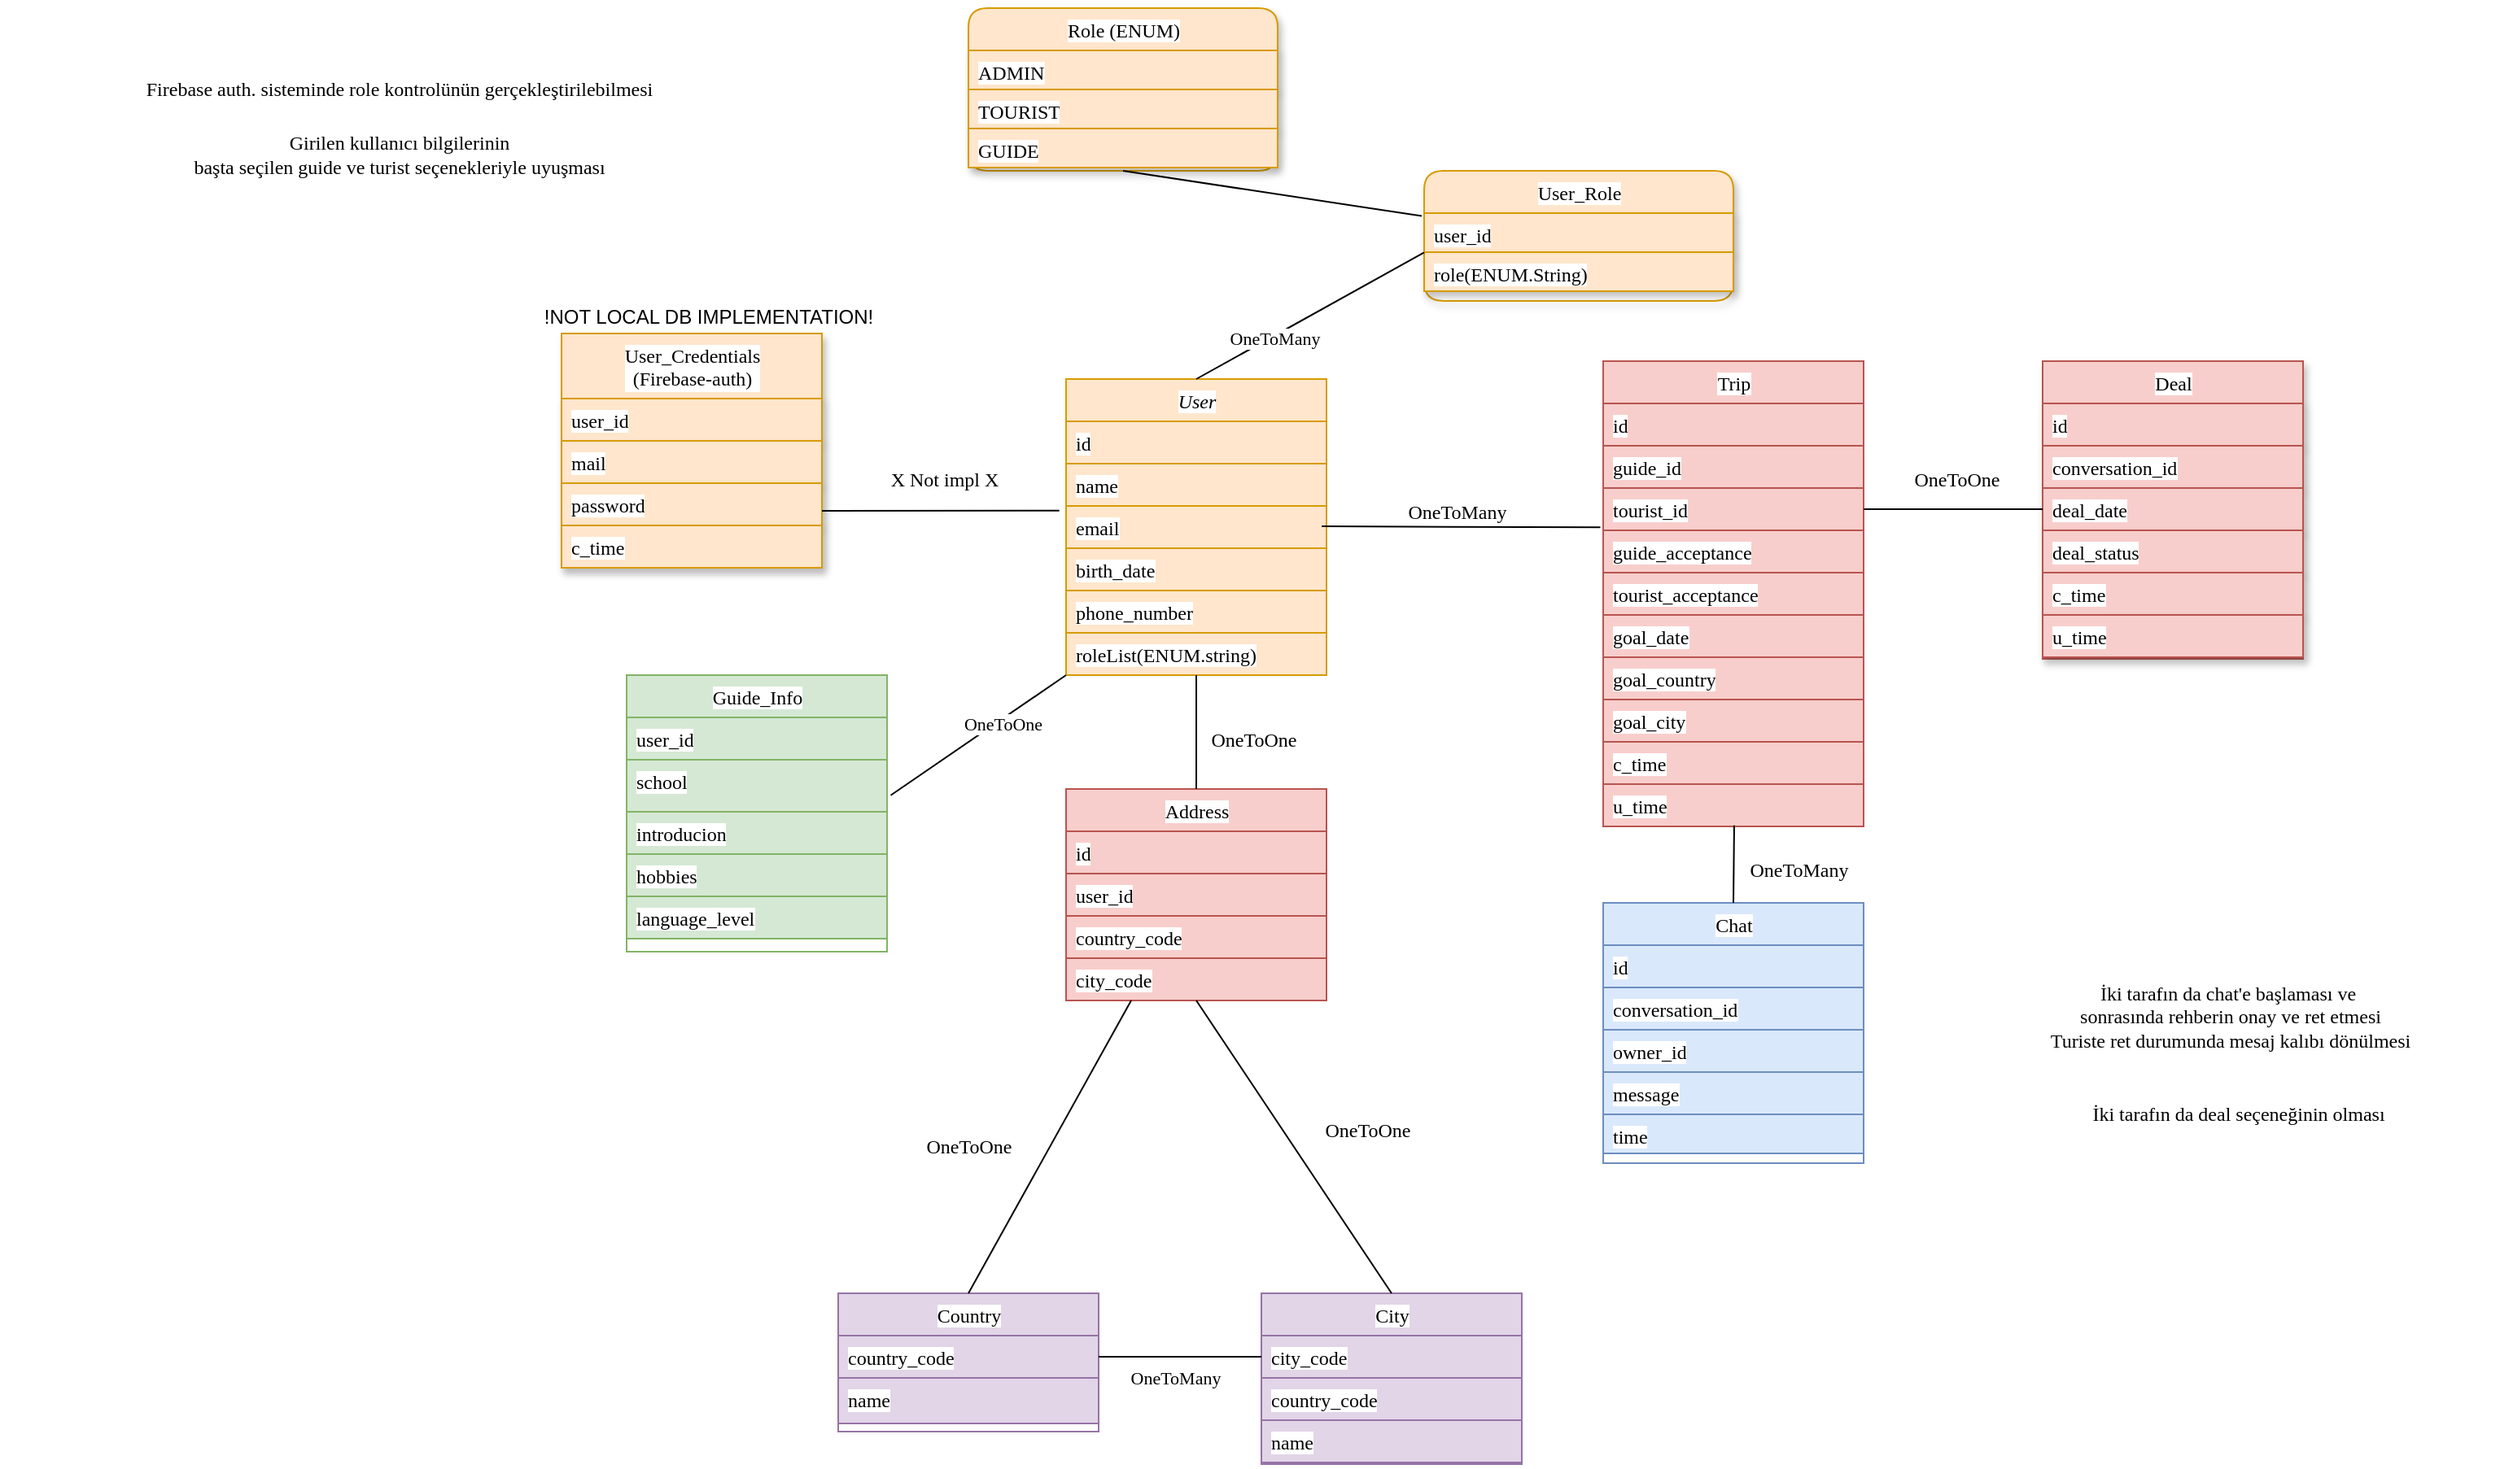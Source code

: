 <mxfile version="15.9.1" type="device"><diagram id="C5RBs43oDa-KdzZeNtuy" name="Page-1"><mxGraphModel dx="1278" dy="548" grid="1" gridSize="10" guides="1" tooltips="1" connect="1" arrows="1" fold="1" page="1" pageScale="1" pageWidth="827" pageHeight="1169" math="0" shadow="0"><root><mxCell id="WIyWlLk6GJQsqaUBKTNV-0"/><mxCell id="WIyWlLk6GJQsqaUBKTNV-1" parent="WIyWlLk6GJQsqaUBKTNV-0"/><mxCell id="zkfFHV4jXpPFQw0GAbJ--0" value="User" style="swimlane;fontStyle=2;align=center;verticalAlign=top;childLayout=stackLayout;horizontal=1;startSize=26;horizontalStack=0;resizeParent=1;resizeLast=0;collapsible=1;marginBottom=0;rounded=0;shadow=0;strokeWidth=1;labelBorderColor=none;labelBackgroundColor=#FFFFFF;html=1;fontFamily=Lucida Console;fillColor=#ffe6cc;strokeColor=#d79b00;" parent="WIyWlLk6GJQsqaUBKTNV-1" vertex="1"><mxGeometry x="670" y="228" width="160" height="182" as="geometry"><mxRectangle x="230" y="140" width="160" height="26" as="alternateBounds"/></mxGeometry></mxCell><mxCell id="zkfFHV4jXpPFQw0GAbJ--1" value="id" style="text;align=left;verticalAlign=top;spacingLeft=4;spacingRight=4;overflow=hidden;rotatable=0;points=[[0,0.5],[1,0.5]];portConstraint=eastwest;labelBorderColor=none;labelBackgroundColor=#FFFFFF;html=1;fontFamily=Lucida Console;fillColor=#ffe6cc;strokeColor=#d79b00;" parent="zkfFHV4jXpPFQw0GAbJ--0" vertex="1"><mxGeometry y="26" width="160" height="26" as="geometry"/></mxCell><mxCell id="ezRJ3eX00Br_3SKwNvgg-44" value="name" style="text;align=left;verticalAlign=top;spacingLeft=4;spacingRight=4;overflow=hidden;rotatable=0;points=[[0,0.5],[1,0.5]];portConstraint=eastwest;labelBorderColor=none;labelBackgroundColor=#FFFFFF;html=1;fontFamily=Lucida Console;fillColor=#ffe6cc;strokeColor=#d79b00;" parent="zkfFHV4jXpPFQw0GAbJ--0" vertex="1"><mxGeometry y="52" width="160" height="26" as="geometry"/></mxCell><mxCell id="zkfFHV4jXpPFQw0GAbJ--3" value="email" style="text;align=left;verticalAlign=top;spacingLeft=4;spacingRight=4;overflow=hidden;rotatable=0;points=[[0,0.5],[1,0.5]];portConstraint=eastwest;rounded=0;shadow=0;labelBorderColor=none;labelBackgroundColor=#FFFFFF;html=1;fontFamily=Lucida Console;fillColor=#ffe6cc;strokeColor=#d79b00;" parent="zkfFHV4jXpPFQw0GAbJ--0" vertex="1"><mxGeometry y="78" width="160" height="26" as="geometry"/></mxCell><mxCell id="zkfFHV4jXpPFQw0GAbJ--2" value="birth_date" style="text;align=left;verticalAlign=top;spacingLeft=4;spacingRight=4;overflow=hidden;rotatable=0;points=[[0,0.5],[1,0.5]];portConstraint=eastwest;rounded=0;shadow=0;labelBorderColor=none;labelBackgroundColor=#FFFFFF;html=1;fontFamily=Lucida Console;fillColor=#ffe6cc;strokeColor=#d79b00;" parent="zkfFHV4jXpPFQw0GAbJ--0" vertex="1"><mxGeometry y="104" width="160" height="26" as="geometry"/></mxCell><mxCell id="ezRJ3eX00Br_3SKwNvgg-133" value="phone_number" style="text;align=left;verticalAlign=top;spacingLeft=4;spacingRight=4;overflow=hidden;rotatable=0;points=[[0,0.5],[1,0.5]];portConstraint=eastwest;rounded=0;shadow=0;labelBorderColor=none;labelBackgroundColor=#FFFFFF;html=1;fontFamily=Lucida Console;fillColor=#ffe6cc;strokeColor=#d79b00;" parent="zkfFHV4jXpPFQw0GAbJ--0" vertex="1"><mxGeometry y="130" width="160" height="26" as="geometry"/></mxCell><mxCell id="ezRJ3eX00Br_3SKwNvgg-138" value="roleList(ENUM.string)" style="text;align=left;verticalAlign=top;spacingLeft=4;spacingRight=4;overflow=hidden;rotatable=0;points=[[0,0.5],[1,0.5]];portConstraint=eastwest;rounded=0;shadow=0;labelBorderColor=none;labelBackgroundColor=#FFFFFF;html=1;fontFamily=Lucida Console;fillColor=#ffe6cc;strokeColor=#d79b00;" parent="zkfFHV4jXpPFQw0GAbJ--0" vertex="1"><mxGeometry y="156" width="160" height="26" as="geometry"/></mxCell><mxCell id="zkfFHV4jXpPFQw0GAbJ--6" value="Guide_Info" style="swimlane;fontStyle=0;align=center;verticalAlign=top;childLayout=stackLayout;horizontal=1;startSize=26;horizontalStack=0;resizeParent=1;resizeLast=0;collapsible=1;marginBottom=0;rounded=0;shadow=0;strokeWidth=1;labelBorderColor=none;labelBackgroundColor=#FFFFFF;html=1;fontFamily=Lucida Console;fillColor=#d5e8d4;strokeColor=#82b366;" parent="WIyWlLk6GJQsqaUBKTNV-1" vertex="1"><mxGeometry x="400" y="410" width="160" height="170" as="geometry"><mxRectangle x="130" y="380" width="160" height="26" as="alternateBounds"/></mxGeometry></mxCell><mxCell id="zkfFHV4jXpPFQw0GAbJ--7" value="user_id" style="text;align=left;verticalAlign=top;spacingLeft=4;spacingRight=4;overflow=hidden;rotatable=0;points=[[0,0.5],[1,0.5]];portConstraint=eastwest;labelBorderColor=none;labelBackgroundColor=#FFFFFF;html=1;fontFamily=Lucida Console;fillColor=#d5e8d4;strokeColor=#82b366;" parent="zkfFHV4jXpPFQw0GAbJ--6" vertex="1"><mxGeometry y="26" width="160" height="26" as="geometry"/></mxCell><mxCell id="ezRJ3eX00Br_3SKwNvgg-67" value="school" style="text;align=left;verticalAlign=top;spacingLeft=4;spacingRight=4;overflow=hidden;rotatable=0;points=[[0,0.5],[1,0.5]];portConstraint=eastwest;rounded=0;shadow=0;labelBorderColor=none;labelBackgroundColor=#FFFFFF;html=1;fontFamily=Lucida Console;fillColor=#d5e8d4;strokeColor=#82b366;" parent="zkfFHV4jXpPFQw0GAbJ--6" vertex="1"><mxGeometry y="52" width="160" height="32" as="geometry"/></mxCell><mxCell id="ezRJ3eX00Br_3SKwNvgg-76" value="introducion" style="text;align=left;verticalAlign=top;spacingLeft=4;spacingRight=4;overflow=hidden;rotatable=0;points=[[0,0.5],[1,0.5]];portConstraint=eastwest;rounded=0;shadow=0;labelBorderColor=none;labelBackgroundColor=#FFFFFF;html=1;fontFamily=Lucida Console;fillColor=#d5e8d4;strokeColor=#82b366;" parent="zkfFHV4jXpPFQw0GAbJ--6" vertex="1"><mxGeometry y="84" width="160" height="26" as="geometry"/></mxCell><mxCell id="ezRJ3eX00Br_3SKwNvgg-137" value="hobbies" style="text;align=left;verticalAlign=top;spacingLeft=4;spacingRight=4;overflow=hidden;rotatable=0;points=[[0,0.5],[1,0.5]];portConstraint=eastwest;rounded=0;shadow=0;labelBorderColor=none;labelBackgroundColor=#FFFFFF;html=1;fontFamily=Lucida Console;fillColor=#d5e8d4;strokeColor=#82b366;" parent="zkfFHV4jXpPFQw0GAbJ--6" vertex="1"><mxGeometry y="110" width="160" height="26" as="geometry"/></mxCell><mxCell id="nyKPqIqr_ppOEqaL4d2j-0" value="language_level" style="text;align=left;verticalAlign=top;spacingLeft=4;spacingRight=4;overflow=hidden;rotatable=0;points=[[0,0.5],[1,0.5]];portConstraint=eastwest;rounded=0;shadow=0;labelBorderColor=none;labelBackgroundColor=#FFFFFF;html=1;fontFamily=Lucida Console;fillColor=#d5e8d4;strokeColor=#82b366;" parent="zkfFHV4jXpPFQw0GAbJ--6" vertex="1"><mxGeometry y="136" width="160" height="26" as="geometry"/></mxCell><mxCell id="zkfFHV4jXpPFQw0GAbJ--13" value="Role (ENUM)" style="swimlane;fontStyle=0;align=center;verticalAlign=top;childLayout=stackLayout;horizontal=1;startSize=26;horizontalStack=0;resizeParent=1;resizeLast=0;collapsible=1;marginBottom=0;rounded=1;shadow=1;strokeWidth=1;fillColor=#ffe6cc;strokeColor=#d79b00;labelBorderColor=none;labelBackgroundColor=#FFFFFF;html=1;fontFamily=Lucida Console;" parent="WIyWlLk6GJQsqaUBKTNV-1" vertex="1"><mxGeometry x="610" width="190" height="100" as="geometry"><mxRectangle x="340" y="380" width="170" height="26" as="alternateBounds"/></mxGeometry></mxCell><mxCell id="zkfFHV4jXpPFQw0GAbJ--14" value="ADMIN" style="text;align=left;verticalAlign=top;spacingLeft=4;spacingRight=4;overflow=hidden;rotatable=0;points=[[0,0.5],[1,0.5]];portConstraint=eastwest;fillColor=#ffe6cc;strokeColor=#d79b00;shadow=1;labelBorderColor=none;labelBackgroundColor=#FFFFFF;html=1;fontFamily=Lucida Console;" parent="zkfFHV4jXpPFQw0GAbJ--13" vertex="1"><mxGeometry y="26" width="190" height="24" as="geometry"/></mxCell><mxCell id="ezRJ3eX00Br_3SKwNvgg-42" value="TOURIST" style="text;align=left;verticalAlign=top;spacingLeft=4;spacingRight=4;overflow=hidden;rotatable=0;points=[[0,0.5],[1,0.5]];portConstraint=eastwest;fillColor=#ffe6cc;strokeColor=#d79b00;shadow=1;labelBorderColor=none;labelBackgroundColor=#FFFFFF;html=1;fontFamily=Lucida Console;" parent="zkfFHV4jXpPFQw0GAbJ--13" vertex="1"><mxGeometry y="50" width="190" height="24" as="geometry"/></mxCell><mxCell id="ezRJ3eX00Br_3SKwNvgg-64" value="GUIDE" style="text;align=left;verticalAlign=top;spacingLeft=4;spacingRight=4;overflow=hidden;rotatable=0;points=[[0,0.5],[1,0.5]];portConstraint=eastwest;fillColor=#ffe6cc;strokeColor=#d79b00;shadow=1;labelBorderColor=none;labelBackgroundColor=#FFFFFF;html=1;fontFamily=Lucida Console;" parent="zkfFHV4jXpPFQw0GAbJ--13" vertex="1"><mxGeometry y="74" width="190" height="24" as="geometry"/></mxCell><mxCell id="zkfFHV4jXpPFQw0GAbJ--17" value="Address" style="swimlane;fontStyle=0;align=center;verticalAlign=top;childLayout=stackLayout;horizontal=1;startSize=26;horizontalStack=0;resizeParent=1;resizeLast=0;collapsible=1;marginBottom=0;rounded=0;shadow=0;strokeWidth=1;labelBorderColor=none;labelBackgroundColor=#FFFFFF;html=1;fontFamily=Lucida Console;fillColor=#f8cecc;strokeColor=#b85450;" parent="WIyWlLk6GJQsqaUBKTNV-1" vertex="1"><mxGeometry x="670" y="480" width="160" height="130" as="geometry"><mxRectangle x="550" y="140" width="160" height="26" as="alternateBounds"/></mxGeometry></mxCell><mxCell id="zkfFHV4jXpPFQw0GAbJ--18" value="id" style="text;align=left;verticalAlign=top;spacingLeft=4;spacingRight=4;overflow=hidden;rotatable=0;points=[[0,0.5],[1,0.5]];portConstraint=eastwest;labelBorderColor=none;labelBackgroundColor=#FFFFFF;html=1;fontFamily=Lucida Console;fillColor=#f8cecc;strokeColor=#b85450;" parent="zkfFHV4jXpPFQw0GAbJ--17" vertex="1"><mxGeometry y="26" width="160" height="26" as="geometry"/></mxCell><mxCell id="zkfFHV4jXpPFQw0GAbJ--19" value="user_id" style="text;align=left;verticalAlign=top;spacingLeft=4;spacingRight=4;overflow=hidden;rotatable=0;points=[[0,0.5],[1,0.5]];portConstraint=eastwest;rounded=0;shadow=0;labelBorderColor=none;labelBackgroundColor=#FFFFFF;html=1;fontFamily=Lucida Console;fillColor=#f8cecc;strokeColor=#b85450;" parent="zkfFHV4jXpPFQw0GAbJ--17" vertex="1"><mxGeometry y="52" width="160" height="26" as="geometry"/></mxCell><mxCell id="zkfFHV4jXpPFQw0GAbJ--20" value="country_code" style="text;align=left;verticalAlign=top;spacingLeft=4;spacingRight=4;overflow=hidden;rotatable=0;points=[[0,0.5],[1,0.5]];portConstraint=eastwest;rounded=0;shadow=0;labelBorderColor=none;labelBackgroundColor=#FFFFFF;html=1;fontFamily=Lucida Console;fillColor=#f8cecc;strokeColor=#b85450;" parent="zkfFHV4jXpPFQw0GAbJ--17" vertex="1"><mxGeometry y="78" width="160" height="26" as="geometry"/></mxCell><mxCell id="zkfFHV4jXpPFQw0GAbJ--21" value="city_code" style="text;align=left;verticalAlign=top;spacingLeft=4;spacingRight=4;overflow=hidden;rotatable=0;points=[[0,0.5],[1,0.5]];portConstraint=eastwest;rounded=0;shadow=0;labelBorderColor=none;labelBackgroundColor=#FFFFFF;html=1;fontFamily=Lucida Console;fillColor=#f8cecc;strokeColor=#b85450;" parent="zkfFHV4jXpPFQw0GAbJ--17" vertex="1"><mxGeometry y="104" width="160" height="26" as="geometry"/></mxCell><mxCell id="ezRJ3eX00Br_3SKwNvgg-6" value="Trip" style="swimlane;fontStyle=0;align=center;verticalAlign=top;childLayout=stackLayout;horizontal=1;startSize=26;horizontalStack=0;resizeParent=1;resizeLast=0;collapsible=1;marginBottom=0;rounded=0;shadow=0;strokeWidth=1;labelBorderColor=none;labelBackgroundColor=#FFFFFF;html=1;fontFamily=Lucida Console;fillColor=#f8cecc;strokeColor=#b85450;" parent="WIyWlLk6GJQsqaUBKTNV-1" vertex="1"><mxGeometry x="1000" y="217" width="160" height="286" as="geometry"><mxRectangle x="550" y="140" width="160" height="26" as="alternateBounds"/></mxGeometry></mxCell><mxCell id="ezRJ3eX00Br_3SKwNvgg-7" value="id" style="text;align=left;verticalAlign=top;spacingLeft=4;spacingRight=4;overflow=hidden;rotatable=0;points=[[0,0.5],[1,0.5]];portConstraint=eastwest;labelBorderColor=none;labelBackgroundColor=#FFFFFF;html=1;fontFamily=Lucida Console;fillColor=#f8cecc;strokeColor=#b85450;" parent="ezRJ3eX00Br_3SKwNvgg-6" vertex="1"><mxGeometry y="26" width="160" height="26" as="geometry"/></mxCell><mxCell id="ezRJ3eX00Br_3SKwNvgg-8" value="guide_id" style="text;align=left;verticalAlign=top;spacingLeft=4;spacingRight=4;overflow=hidden;rotatable=0;points=[[0,0.5],[1,0.5]];portConstraint=eastwest;rounded=0;shadow=0;labelBorderColor=none;labelBackgroundColor=#FFFFFF;html=1;fontFamily=Lucida Console;fillColor=#f8cecc;strokeColor=#b85450;" parent="ezRJ3eX00Br_3SKwNvgg-6" vertex="1"><mxGeometry y="52" width="160" height="26" as="geometry"/></mxCell><mxCell id="ezRJ3eX00Br_3SKwNvgg-9" value="tourist_id" style="text;align=left;verticalAlign=top;spacingLeft=4;spacingRight=4;overflow=hidden;rotatable=0;points=[[0,0.5],[1,0.5]];portConstraint=eastwest;rounded=0;shadow=0;labelBorderColor=none;labelBackgroundColor=#FFFFFF;html=1;fontFamily=Lucida Console;fillColor=#f8cecc;strokeColor=#b85450;" parent="ezRJ3eX00Br_3SKwNvgg-6" vertex="1"><mxGeometry y="78" width="160" height="26" as="geometry"/></mxCell><mxCell id="ezRJ3eX00Br_3SKwNvgg-82" value="guide_acceptance" style="text;align=left;verticalAlign=top;spacingLeft=4;spacingRight=4;overflow=hidden;rotatable=0;points=[[0,0.5],[1,0.5]];portConstraint=eastwest;rounded=0;shadow=0;labelBorderColor=none;labelBackgroundColor=#FFFFFF;html=1;fontFamily=Lucida Console;fillColor=#f8cecc;strokeColor=#b85450;" parent="ezRJ3eX00Br_3SKwNvgg-6" vertex="1"><mxGeometry y="104" width="160" height="26" as="geometry"/></mxCell><mxCell id="nyKPqIqr_ppOEqaL4d2j-2" value="tourist_acceptance" style="text;align=left;verticalAlign=top;spacingLeft=4;spacingRight=4;overflow=hidden;rotatable=0;points=[[0,0.5],[1,0.5]];portConstraint=eastwest;rounded=0;shadow=0;labelBorderColor=none;labelBackgroundColor=#FFFFFF;html=1;fontFamily=Lucida Console;fillColor=#f8cecc;strokeColor=#b85450;" parent="ezRJ3eX00Br_3SKwNvgg-6" vertex="1"><mxGeometry y="130" width="160" height="26" as="geometry"/></mxCell><mxCell id="ezRJ3eX00Br_3SKwNvgg-10" value="goal_date" style="text;align=left;verticalAlign=top;spacingLeft=4;spacingRight=4;overflow=hidden;rotatable=0;points=[[0,0.5],[1,0.5]];portConstraint=eastwest;rounded=0;shadow=0;labelBorderColor=none;labelBackgroundColor=#FFFFFF;html=1;fontFamily=Lucida Console;fillColor=#f8cecc;strokeColor=#b85450;" parent="ezRJ3eX00Br_3SKwNvgg-6" vertex="1"><mxGeometry y="156" width="160" height="26" as="geometry"/></mxCell><mxCell id="0sO5x03BQHYLdV8P22O_-1" value="goal_country" style="text;align=left;verticalAlign=top;spacingLeft=4;spacingRight=4;overflow=hidden;rotatable=0;points=[[0,0.5],[1,0.5]];portConstraint=eastwest;rounded=0;shadow=0;labelBorderColor=none;labelBackgroundColor=#FFFFFF;html=1;fontFamily=Lucida Console;fillColor=#f8cecc;strokeColor=#b85450;" vertex="1" parent="ezRJ3eX00Br_3SKwNvgg-6"><mxGeometry y="182" width="160" height="26" as="geometry"/></mxCell><mxCell id="0sO5x03BQHYLdV8P22O_-0" value="goal_city" style="text;align=left;verticalAlign=top;spacingLeft=4;spacingRight=4;overflow=hidden;rotatable=0;points=[[0,0.5],[1,0.5]];portConstraint=eastwest;rounded=0;shadow=0;labelBorderColor=none;labelBackgroundColor=#FFFFFF;html=1;fontFamily=Lucida Console;fillColor=#f8cecc;strokeColor=#b85450;" vertex="1" parent="ezRJ3eX00Br_3SKwNvgg-6"><mxGeometry y="208" width="160" height="26" as="geometry"/></mxCell><mxCell id="nyKPqIqr_ppOEqaL4d2j-3" value="c_time" style="text;align=left;verticalAlign=top;spacingLeft=4;spacingRight=4;overflow=hidden;rotatable=0;points=[[0,0.5],[1,0.5]];portConstraint=eastwest;rounded=0;shadow=0;labelBorderColor=none;labelBackgroundColor=#FFFFFF;html=1;fontFamily=Lucida Console;fillColor=#f8cecc;strokeColor=#b85450;" parent="ezRJ3eX00Br_3SKwNvgg-6" vertex="1"><mxGeometry y="234" width="160" height="26" as="geometry"/></mxCell><mxCell id="ezRJ3eX00Br_3SKwNvgg-11" value="u_time" style="text;align=left;verticalAlign=top;spacingLeft=4;spacingRight=4;overflow=hidden;rotatable=0;points=[[0,0.5],[1,0.5]];portConstraint=eastwest;rounded=0;shadow=0;labelBorderColor=none;labelBackgroundColor=#FFFFFF;html=1;fontFamily=Lucida Console;fillColor=#f8cecc;strokeColor=#b85450;" parent="ezRJ3eX00Br_3SKwNvgg-6" vertex="1"><mxGeometry y="260" width="160" height="26" as="geometry"/></mxCell><mxCell id="ezRJ3eX00Br_3SKwNvgg-24" value="User_Credentials&lt;br&gt;(Firebase-auth)" style="swimlane;fontStyle=0;align=center;verticalAlign=top;childLayout=stackLayout;horizontal=1;startSize=40;horizontalStack=0;resizeParent=1;resizeLast=0;collapsible=1;marginBottom=0;rounded=0;shadow=1;strokeWidth=1;fillColor=#ffe6cc;strokeColor=#d79b00;labelBorderColor=none;labelBackgroundColor=#FFFFFF;fontColor=default;html=1;fontFamily=Lucida Console;" parent="WIyWlLk6GJQsqaUBKTNV-1" vertex="1"><mxGeometry x="360" y="200" width="160" height="144" as="geometry"><mxRectangle x="550" y="140" width="160" height="26" as="alternateBounds"/></mxGeometry></mxCell><mxCell id="ezRJ3eX00Br_3SKwNvgg-25" value="user_id" style="text;align=left;verticalAlign=top;spacingLeft=4;spacingRight=4;overflow=hidden;rotatable=0;points=[[0,0.5],[1,0.5]];portConstraint=eastwest;fillColor=#ffe6cc;strokeColor=#d79b00;shadow=1;labelBorderColor=none;labelBackgroundColor=#FFFFFF;fontColor=default;html=1;fontFamily=Lucida Console;" parent="ezRJ3eX00Br_3SKwNvgg-24" vertex="1"><mxGeometry y="40" width="160" height="26" as="geometry"/></mxCell><mxCell id="ezRJ3eX00Br_3SKwNvgg-27" value="mail" style="text;align=left;verticalAlign=top;spacingLeft=4;spacingRight=4;overflow=hidden;rotatable=0;points=[[0,0.5],[1,0.5]];portConstraint=eastwest;rounded=0;shadow=1;fillColor=#ffe6cc;strokeColor=#d79b00;labelBorderColor=none;labelBackgroundColor=#FFFFFF;fontColor=default;html=1;fontFamily=Lucida Console;" parent="ezRJ3eX00Br_3SKwNvgg-24" vertex="1"><mxGeometry y="66" width="160" height="26" as="geometry"/></mxCell><mxCell id="ezRJ3eX00Br_3SKwNvgg-28" value="password" style="text;align=left;verticalAlign=top;spacingLeft=4;spacingRight=4;overflow=hidden;rotatable=0;points=[[0,0.5],[1,0.5]];portConstraint=eastwest;rounded=0;shadow=1;fillColor=#ffe6cc;strokeColor=#d79b00;labelBorderColor=none;labelBackgroundColor=#FFFFFF;fontColor=default;html=1;fontFamily=Lucida Console;" parent="ezRJ3eX00Br_3SKwNvgg-24" vertex="1"><mxGeometry y="92" width="160" height="26" as="geometry"/></mxCell><mxCell id="ezRJ3eX00Br_3SKwNvgg-98" value="c_time" style="text;align=left;verticalAlign=top;spacingLeft=4;spacingRight=4;overflow=hidden;rotatable=0;points=[[0,0.5],[1,0.5]];portConstraint=eastwest;rounded=0;shadow=1;fillColor=#ffe6cc;strokeColor=#d79b00;labelBorderColor=none;labelBackgroundColor=#FFFFFF;fontColor=default;html=1;fontFamily=Lucida Console;" parent="ezRJ3eX00Br_3SKwNvgg-24" vertex="1"><mxGeometry y="118" width="160" height="26" as="geometry"/></mxCell><mxCell id="ezRJ3eX00Br_3SKwNvgg-33" value="Deal" style="swimlane;fontStyle=0;align=center;verticalAlign=top;childLayout=stackLayout;horizontal=1;startSize=26;horizontalStack=0;resizeParent=1;resizeLast=0;collapsible=1;marginBottom=0;rounded=0;shadow=1;strokeWidth=1;fillColor=#f8cecc;strokeColor=#b85450;labelBorderColor=none;labelBackgroundColor=#FFFFFF;html=1;fontFamily=Lucida Console;" parent="WIyWlLk6GJQsqaUBKTNV-1" vertex="1"><mxGeometry x="1270" y="217" width="160" height="183" as="geometry"><mxRectangle x="550" y="140" width="160" height="26" as="alternateBounds"/></mxGeometry></mxCell><mxCell id="ezRJ3eX00Br_3SKwNvgg-34" value="id" style="text;align=left;verticalAlign=top;spacingLeft=4;spacingRight=4;overflow=hidden;rotatable=0;points=[[0,0.5],[1,0.5]];portConstraint=eastwest;fillColor=#f8cecc;strokeColor=#b85450;shadow=1;labelBorderColor=none;labelBackgroundColor=#FFFFFF;html=1;fontFamily=Lucida Console;" parent="ezRJ3eX00Br_3SKwNvgg-33" vertex="1"><mxGeometry y="26" width="160" height="26" as="geometry"/></mxCell><mxCell id="ezRJ3eX00Br_3SKwNvgg-35" value="conversation_id" style="text;align=left;verticalAlign=top;spacingLeft=4;spacingRight=4;overflow=hidden;rotatable=0;points=[[0,0.5],[1,0.5]];portConstraint=eastwest;rounded=0;shadow=1;fillColor=#f8cecc;strokeColor=#b85450;labelBorderColor=none;labelBackgroundColor=#FFFFFF;html=1;fontFamily=Lucida Console;" parent="ezRJ3eX00Br_3SKwNvgg-33" vertex="1"><mxGeometry y="52" width="160" height="26" as="geometry"/></mxCell><mxCell id="ezRJ3eX00Br_3SKwNvgg-36" value="deal_date" style="text;align=left;verticalAlign=top;spacingLeft=4;spacingRight=4;overflow=hidden;rotatable=0;points=[[0,0.5],[1,0.5]];portConstraint=eastwest;rounded=0;shadow=1;fillColor=#f8cecc;strokeColor=#b85450;labelBorderColor=none;labelBackgroundColor=#FFFFFF;html=1;fontFamily=Lucida Console;" parent="ezRJ3eX00Br_3SKwNvgg-33" vertex="1"><mxGeometry y="78" width="160" height="26" as="geometry"/></mxCell><mxCell id="ezRJ3eX00Br_3SKwNvgg-93" value="deal_status" style="text;align=left;verticalAlign=top;spacingLeft=4;spacingRight=4;overflow=hidden;rotatable=0;points=[[0,0.5],[1,0.5]];portConstraint=eastwest;rounded=0;shadow=1;fillColor=#f8cecc;strokeColor=#b85450;labelBorderColor=none;labelBackgroundColor=#FFFFFF;html=1;fontFamily=Lucida Console;" parent="ezRJ3eX00Br_3SKwNvgg-33" vertex="1"><mxGeometry y="104" width="160" height="26" as="geometry"/></mxCell><mxCell id="ezRJ3eX00Br_3SKwNvgg-38" value="c_time" style="text;align=left;verticalAlign=top;spacingLeft=4;spacingRight=4;overflow=hidden;rotatable=0;points=[[0,0.5],[1,0.5]];portConstraint=eastwest;rounded=0;shadow=1;fillColor=#f8cecc;strokeColor=#b85450;labelBorderColor=none;labelBackgroundColor=#FFFFFF;html=1;fontFamily=Lucida Console;" parent="ezRJ3eX00Br_3SKwNvgg-33" vertex="1"><mxGeometry y="130" width="160" height="26" as="geometry"/></mxCell><mxCell id="ezRJ3eX00Br_3SKwNvgg-92" value="u_time" style="text;align=left;verticalAlign=top;spacingLeft=4;spacingRight=4;overflow=hidden;rotatable=0;points=[[0,0.5],[1,0.5]];portConstraint=eastwest;rounded=0;shadow=1;fillColor=#f8cecc;strokeColor=#b85450;labelBorderColor=none;labelBackgroundColor=#FFFFFF;html=1;fontFamily=Lucida Console;" parent="ezRJ3eX00Br_3SKwNvgg-33" vertex="1"><mxGeometry y="156" width="160" height="26" as="geometry"/></mxCell><mxCell id="ezRJ3eX00Br_3SKwNvgg-46" value="Country" style="swimlane;fontStyle=0;align=center;verticalAlign=top;childLayout=stackLayout;horizontal=1;startSize=26;horizontalStack=0;resizeParent=1;resizeLast=0;collapsible=1;marginBottom=0;rounded=0;shadow=0;strokeWidth=1;labelBorderColor=none;labelBackgroundColor=#FFFFFF;html=1;fontFamily=Lucida Console;fillColor=#e1d5e7;strokeColor=#9673a6;" parent="WIyWlLk6GJQsqaUBKTNV-1" vertex="1"><mxGeometry x="530" y="790" width="160" height="85" as="geometry"><mxRectangle x="550" y="140" width="160" height="26" as="alternateBounds"/></mxGeometry></mxCell><mxCell id="ezRJ3eX00Br_3SKwNvgg-47" value="country_code" style="text;align=left;verticalAlign=top;spacingLeft=4;spacingRight=4;overflow=hidden;rotatable=0;points=[[0,0.5],[1,0.5]];portConstraint=eastwest;labelBorderColor=none;labelBackgroundColor=#FFFFFF;html=1;fontFamily=Lucida Console;fillColor=#e1d5e7;strokeColor=#9673a6;" parent="ezRJ3eX00Br_3SKwNvgg-46" vertex="1"><mxGeometry y="26" width="160" height="26" as="geometry"/></mxCell><mxCell id="ezRJ3eX00Br_3SKwNvgg-48" value="name" style="text;align=left;verticalAlign=top;spacingLeft=4;spacingRight=4;overflow=hidden;rotatable=0;points=[[0,0.5],[1,0.5]];portConstraint=eastwest;rounded=0;shadow=0;labelBorderColor=none;labelBackgroundColor=#FFFFFF;html=1;fontFamily=Lucida Console;fillColor=#e1d5e7;strokeColor=#9673a6;" parent="ezRJ3eX00Br_3SKwNvgg-46" vertex="1"><mxGeometry y="52" width="160" height="28" as="geometry"/></mxCell><mxCell id="ezRJ3eX00Br_3SKwNvgg-55" value="City" style="swimlane;fontStyle=0;align=center;verticalAlign=top;childLayout=stackLayout;horizontal=1;startSize=26;horizontalStack=0;resizeParent=1;resizeLast=0;collapsible=1;marginBottom=0;rounded=0;shadow=0;strokeWidth=1;labelBorderColor=none;labelBackgroundColor=#FFFFFF;html=1;fontFamily=Lucida Console;fillColor=#e1d5e7;strokeColor=#9673a6;" parent="WIyWlLk6GJQsqaUBKTNV-1" vertex="1"><mxGeometry x="790" y="790" width="160" height="105" as="geometry"><mxRectangle x="550" y="140" width="160" height="26" as="alternateBounds"/></mxGeometry></mxCell><mxCell id="ezRJ3eX00Br_3SKwNvgg-56" value="city_code" style="text;align=left;verticalAlign=top;spacingLeft=4;spacingRight=4;overflow=hidden;rotatable=0;points=[[0,0.5],[1,0.5]];portConstraint=eastwest;labelBorderColor=none;labelBackgroundColor=#FFFFFF;html=1;fontFamily=Lucida Console;fillColor=#e1d5e7;strokeColor=#9673a6;" parent="ezRJ3eX00Br_3SKwNvgg-55" vertex="1"><mxGeometry y="26" width="160" height="26" as="geometry"/></mxCell><mxCell id="ezRJ3eX00Br_3SKwNvgg-57" value="country_code" style="text;align=left;verticalAlign=top;spacingLeft=4;spacingRight=4;overflow=hidden;rotatable=0;points=[[0,0.5],[1,0.5]];portConstraint=eastwest;rounded=0;shadow=0;labelBorderColor=none;labelBackgroundColor=#FFFFFF;html=1;fontFamily=Lucida Console;fillColor=#e1d5e7;strokeColor=#9673a6;" parent="ezRJ3eX00Br_3SKwNvgg-55" vertex="1"><mxGeometry y="52" width="160" height="26" as="geometry"/></mxCell><mxCell id="ezRJ3eX00Br_3SKwNvgg-127" value="name" style="text;align=left;verticalAlign=top;spacingLeft=4;spacingRight=4;overflow=hidden;rotatable=0;points=[[0,0.5],[1,0.5]];portConstraint=eastwest;rounded=0;shadow=0;labelBorderColor=none;labelBackgroundColor=#FFFFFF;html=1;fontFamily=Lucida Console;fillColor=#e1d5e7;strokeColor=#9673a6;" parent="ezRJ3eX00Br_3SKwNvgg-55" vertex="1"><mxGeometry y="78" width="160" height="26" as="geometry"/></mxCell><mxCell id="ezRJ3eX00Br_3SKwNvgg-85" value="Chat" style="swimlane;fontStyle=0;align=center;verticalAlign=top;childLayout=stackLayout;horizontal=1;startSize=26;horizontalStack=0;resizeParent=1;resizeLast=0;collapsible=1;marginBottom=0;rounded=0;shadow=0;strokeWidth=1;labelBorderColor=none;labelBackgroundColor=#FFFFFF;html=1;fontFamily=Lucida Console;fillColor=#dae8fc;strokeColor=#6c8ebf;" parent="WIyWlLk6GJQsqaUBKTNV-1" vertex="1"><mxGeometry x="1000" y="550" width="160" height="160" as="geometry"><mxRectangle x="550" y="140" width="160" height="26" as="alternateBounds"/></mxGeometry></mxCell><mxCell id="ezRJ3eX00Br_3SKwNvgg-86" value="id" style="text;align=left;verticalAlign=top;spacingLeft=4;spacingRight=4;overflow=hidden;rotatable=0;points=[[0,0.5],[1,0.5]];portConstraint=eastwest;labelBorderColor=none;labelBackgroundColor=#FFFFFF;html=1;fontFamily=Lucida Console;fillColor=#dae8fc;strokeColor=#6c8ebf;" parent="ezRJ3eX00Br_3SKwNvgg-85" vertex="1"><mxGeometry y="26" width="160" height="26" as="geometry"/></mxCell><mxCell id="ezRJ3eX00Br_3SKwNvgg-87" value="conversation_id" style="text;align=left;verticalAlign=top;spacingLeft=4;spacingRight=4;overflow=hidden;rotatable=0;points=[[0,0.5],[1,0.5]];portConstraint=eastwest;labelBorderColor=none;labelBackgroundColor=#FFFFFF;html=1;fontFamily=Lucida Console;fillColor=#dae8fc;strokeColor=#6c8ebf;" parent="ezRJ3eX00Br_3SKwNvgg-85" vertex="1"><mxGeometry y="52" width="160" height="26" as="geometry"/></mxCell><mxCell id="ezRJ3eX00Br_3SKwNvgg-88" value="owner_id" style="text;align=left;verticalAlign=top;spacingLeft=4;spacingRight=4;overflow=hidden;rotatable=0;points=[[0,0.5],[1,0.5]];portConstraint=eastwest;rounded=0;shadow=0;labelBorderColor=none;labelBackgroundColor=#FFFFFF;html=1;fontFamily=Lucida Console;fillColor=#dae8fc;strokeColor=#6c8ebf;" parent="ezRJ3eX00Br_3SKwNvgg-85" vertex="1"><mxGeometry y="78" width="160" height="26" as="geometry"/></mxCell><mxCell id="ezRJ3eX00Br_3SKwNvgg-89" value="message" style="text;align=left;verticalAlign=top;spacingLeft=4;spacingRight=4;overflow=hidden;rotatable=0;points=[[0,0.5],[1,0.5]];portConstraint=eastwest;rounded=0;shadow=0;labelBorderColor=none;labelBackgroundColor=#FFFFFF;html=1;fontFamily=Lucida Console;fillColor=#dae8fc;strokeColor=#6c8ebf;" parent="ezRJ3eX00Br_3SKwNvgg-85" vertex="1"><mxGeometry y="104" width="160" height="26" as="geometry"/></mxCell><mxCell id="ezRJ3eX00Br_3SKwNvgg-91" value="time" style="text;align=left;verticalAlign=top;spacingLeft=4;spacingRight=4;overflow=hidden;rotatable=0;points=[[0,0.5],[1,0.5]];portConstraint=eastwest;rounded=0;shadow=0;labelBorderColor=none;labelBackgroundColor=#FFFFFF;html=1;fontFamily=Lucida Console;fillColor=#dae8fc;strokeColor=#6c8ebf;" parent="ezRJ3eX00Br_3SKwNvgg-85" vertex="1"><mxGeometry y="130" width="160" height="24" as="geometry"/></mxCell><mxCell id="ezRJ3eX00Br_3SKwNvgg-95" value="" style="endArrow=none;rounded=0;exitX=-0.026;exitY=1.111;exitDx=0;exitDy=0;exitPerimeter=0;labelBorderColor=none;labelBackgroundColor=#FFFFFF;fontColor=default;html=1;fontFamily=Lucida Console;" parent="WIyWlLk6GJQsqaUBKTNV-1" source="ezRJ3eX00Br_3SKwNvgg-44" edge="1"><mxGeometry width="50" height="50" relative="1" as="geometry"><mxPoint x="640" y="520" as="sourcePoint"/><mxPoint x="520" y="309" as="targetPoint"/></mxGeometry></mxCell><mxCell id="ezRJ3eX00Br_3SKwNvgg-96" value="X Not impl X" style="text;align=center;verticalAlign=middle;resizable=0;points=[];autosize=1;strokeColor=none;fillColor=none;labelBorderColor=none;labelBackgroundColor=#FFFFFF;fontColor=default;html=1;fontFamily=Lucida Console;" parent="WIyWlLk6GJQsqaUBKTNV-1" vertex="1"><mxGeometry x="545" y="280" width="100" height="20" as="geometry"/></mxCell><mxCell id="ezRJ3eX00Br_3SKwNvgg-99" value="" style="endArrow=none;rounded=0;entryX=0.5;entryY=1;entryDx=0;entryDy=0;exitX=-0.008;exitY=0.075;exitDx=0;exitDy=0;labelBorderColor=none;labelBackgroundColor=#FFFFFF;fontColor=default;html=1;fontFamily=Lucida Console;startArrow=none;exitPerimeter=0;" parent="WIyWlLk6GJQsqaUBKTNV-1" source="ezRJ3eX00Br_3SKwNvgg-141" target="zkfFHV4jXpPFQw0GAbJ--13" edge="1"><mxGeometry width="50" height="50" relative="1" as="geometry"><mxPoint x="770" y="130" as="sourcePoint"/><mxPoint x="690" y="280" as="targetPoint"/><Array as="points"/></mxGeometry></mxCell><mxCell id="ezRJ3eX00Br_3SKwNvgg-101" value="" style="endArrow=none;rounded=0;exitX=0.5;exitY=0;exitDx=0;exitDy=0;entryX=0.5;entryY=1;entryDx=0;entryDy=0;labelBorderColor=none;labelBackgroundColor=#FFFFFF;fontColor=default;html=1;fontFamily=Lucida Console;" parent="WIyWlLk6GJQsqaUBKTNV-1" source="zkfFHV4jXpPFQw0GAbJ--17" target="zkfFHV4jXpPFQw0GAbJ--0" edge="1"><mxGeometry width="50" height="50" relative="1" as="geometry"><mxPoint x="750" y="456" as="sourcePoint"/><mxPoint x="730.64" y="386.938" as="targetPoint"/></mxGeometry></mxCell><mxCell id="ezRJ3eX00Br_3SKwNvgg-102" value="OneToOne" style="text;align=center;verticalAlign=middle;resizable=0;points=[];autosize=1;strokeColor=none;fillColor=none;labelBorderColor=none;labelBackgroundColor=#FFFFFF;fontColor=default;html=1;fontFamily=Lucida Console;" parent="WIyWlLk6GJQsqaUBKTNV-1" vertex="1"><mxGeometry x="750" y="440" width="70" height="20" as="geometry"/></mxCell><mxCell id="ezRJ3eX00Br_3SKwNvgg-103" value="" style="endArrow=none;rounded=0;exitX=1.014;exitY=0.842;exitDx=0;exitDy=0;entryX=0;entryY=1;entryDx=0;entryDy=0;exitPerimeter=0;labelBorderColor=none;labelBackgroundColor=#FFFFFF;fontColor=default;html=1;fontFamily=Lucida Console;" parent="WIyWlLk6GJQsqaUBKTNV-1" target="zkfFHV4jXpPFQw0GAbJ--0" edge="1"><mxGeometry width="50" height="50" relative="1" as="geometry"><mxPoint x="562.24" y="483.892" as="sourcePoint"/><mxPoint x="740.64" y="396.938" as="targetPoint"/></mxGeometry></mxCell><mxCell id="ezRJ3eX00Br_3SKwNvgg-104" value="OneToOne" style="edgeLabel;align=center;verticalAlign=middle;resizable=0;points=[];labelBorderColor=none;labelBackgroundColor=#FFFFFF;fontColor=default;html=1;fontFamily=Lucida Console;" parent="ezRJ3eX00Br_3SKwNvgg-103" vertex="1" connectable="0"><mxGeometry x="0.245" y="-5" relative="1" as="geometry"><mxPoint x="-2" y="-2" as="offset"/></mxGeometry></mxCell><mxCell id="ezRJ3eX00Br_3SKwNvgg-109" value="" style="endArrow=none;rounded=0;exitX=-0.011;exitY=0.93;exitDx=0;exitDy=0;exitPerimeter=0;labelBorderColor=none;labelBackgroundColor=#FFFFFF;fontColor=default;html=1;fontFamily=Lucida Console;" parent="WIyWlLk6GJQsqaUBKTNV-1" source="ezRJ3eX00Br_3SKwNvgg-9" edge="1"><mxGeometry width="50" height="50" relative="1" as="geometry"><mxPoint x="972.92" y="318.416" as="sourcePoint"/><mxPoint x="827.08" y="318.53" as="targetPoint"/></mxGeometry></mxCell><mxCell id="ezRJ3eX00Br_3SKwNvgg-110" value="OneToMany" style="text;align=center;verticalAlign=middle;resizable=0;points=[];autosize=1;strokeColor=none;fillColor=none;labelBorderColor=none;labelBackgroundColor=#FFFFFF;fontColor=default;html=1;fontFamily=Lucida Console;" parent="WIyWlLk6GJQsqaUBKTNV-1" vertex="1"><mxGeometry x="870" y="300" width="80" height="20" as="geometry"/></mxCell><mxCell id="ezRJ3eX00Br_3SKwNvgg-120" value="" style="endArrow=none;rounded=0;exitX=0.5;exitY=0;exitDx=0;exitDy=0;labelBorderColor=none;labelBackgroundColor=#FFFFFF;fontColor=default;html=1;fontFamily=Lucida Console;entryX=0.503;entryY=0.977;entryDx=0;entryDy=0;entryPerimeter=0;" parent="WIyWlLk6GJQsqaUBKTNV-1" source="ezRJ3eX00Br_3SKwNvgg-85" edge="1" target="ezRJ3eX00Br_3SKwNvgg-11"><mxGeometry width="50" height="50" relative="1" as="geometry"><mxPoint x="1075" y="641" as="sourcePoint"/><mxPoint x="1080" y="510" as="targetPoint"/></mxGeometry></mxCell><mxCell id="ezRJ3eX00Br_3SKwNvgg-121" value="OneToMany" style="text;align=center;verticalAlign=middle;resizable=0;points=[];autosize=1;strokeColor=none;fillColor=none;labelBorderColor=none;labelBackgroundColor=#FFFFFF;fontColor=default;html=1;fontFamily=Lucida Console;" parent="WIyWlLk6GJQsqaUBKTNV-1" vertex="1"><mxGeometry x="1080" y="520" width="80" height="20" as="geometry"/></mxCell><mxCell id="ezRJ3eX00Br_3SKwNvgg-122" value="" style="endArrow=none;rounded=0;entryX=0.25;entryY=1;entryDx=0;entryDy=0;exitX=0.5;exitY=0;exitDx=0;exitDy=0;labelBorderColor=none;labelBackgroundColor=#FFFFFF;fontColor=default;html=1;fontFamily=Lucida Console;" parent="WIyWlLk6GJQsqaUBKTNV-1" source="ezRJ3eX00Br_3SKwNvgg-46" target="zkfFHV4jXpPFQw0GAbJ--17" edge="1"><mxGeometry width="50" height="50" relative="1" as="geometry"><mxPoint x="640" y="760" as="sourcePoint"/><mxPoint x="737.52" y="671.534" as="targetPoint"/></mxGeometry></mxCell><mxCell id="ezRJ3eX00Br_3SKwNvgg-125" value="OneToOne" style="text;align=center;verticalAlign=middle;resizable=0;points=[];autosize=1;strokeColor=none;fillColor=none;labelBorderColor=none;labelBackgroundColor=#FFFFFF;fontColor=default;html=1;fontFamily=Lucida Console;" parent="WIyWlLk6GJQsqaUBKTNV-1" vertex="1"><mxGeometry x="575" y="690" width="70" height="20" as="geometry"/></mxCell><mxCell id="ezRJ3eX00Br_3SKwNvgg-126" value="OneToOne" style="text;align=center;verticalAlign=middle;resizable=0;points=[];autosize=1;strokeColor=none;fillColor=none;labelBorderColor=none;labelBackgroundColor=#FFFFFF;fontColor=default;html=1;fontFamily=Lucida Console;" parent="WIyWlLk6GJQsqaUBKTNV-1" vertex="1"><mxGeometry x="820" y="680" width="70" height="20" as="geometry"/></mxCell><mxCell id="ezRJ3eX00Br_3SKwNvgg-128" value="" style="endArrow=none;rounded=0;exitX=1;exitY=0.5;exitDx=0;exitDy=0;entryX=0;entryY=0.5;entryDx=0;entryDy=0;labelBorderColor=none;labelBackgroundColor=#FFFFFF;fontColor=default;html=1;fontFamily=Lucida Console;" parent="WIyWlLk6GJQsqaUBKTNV-1" source="ezRJ3eX00Br_3SKwNvgg-47" target="ezRJ3eX00Br_3SKwNvgg-56" edge="1"><mxGeometry width="50" height="50" relative="1" as="geometry"><mxPoint x="944" y="807" as="sourcePoint"/><mxPoint x="1044" y="803" as="targetPoint"/></mxGeometry></mxCell><mxCell id="ezRJ3eX00Br_3SKwNvgg-129" value="OneToMany" style="edgeLabel;align=center;verticalAlign=middle;resizable=0;points=[];labelBorderColor=none;labelBackgroundColor=#FFFFFF;fontColor=default;html=1;fontFamily=Lucida Console;" parent="ezRJ3eX00Br_3SKwNvgg-128" vertex="1" connectable="0"><mxGeometry x="0.245" y="-5" relative="1" as="geometry"><mxPoint x="-16" y="8" as="offset"/></mxGeometry></mxCell><mxCell id="ezRJ3eX00Br_3SKwNvgg-130" value="" style="endArrow=none;rounded=0;exitX=0;exitY=0.5;exitDx=0;exitDy=0;entryX=1;entryY=0.5;entryDx=0;entryDy=0;labelBorderColor=none;labelBackgroundColor=#FFFFFF;fontColor=default;html=1;fontFamily=Lucida Console;" parent="WIyWlLk6GJQsqaUBKTNV-1" source="ezRJ3eX00Br_3SKwNvgg-36" target="ezRJ3eX00Br_3SKwNvgg-9" edge="1"><mxGeometry width="50" height="50" relative="1" as="geometry"><mxPoint x="1335.84" y="308.886" as="sourcePoint"/><mxPoint x="1190" y="309" as="targetPoint"/></mxGeometry></mxCell><mxCell id="ezRJ3eX00Br_3SKwNvgg-131" value="OneToOne" style="text;align=center;verticalAlign=middle;resizable=0;points=[];autosize=1;strokeColor=none;fillColor=none;labelBorderColor=none;labelBackgroundColor=#FFFFFF;fontColor=default;html=1;fontFamily=Lucida Console;" parent="WIyWlLk6GJQsqaUBKTNV-1" vertex="1"><mxGeometry x="1182" y="280" width="70" height="20" as="geometry"/></mxCell><mxCell id="ezRJ3eX00Br_3SKwNvgg-139" value="User_Role" style="swimlane;fontStyle=0;align=center;verticalAlign=top;childLayout=stackLayout;horizontal=1;startSize=26;horizontalStack=0;resizeParent=1;resizeLast=0;collapsible=1;marginBottom=0;rounded=1;shadow=1;strokeWidth=1;fillColor=#ffe6cc;strokeColor=#d79b00;labelBorderColor=none;labelBackgroundColor=#FFFFFF;html=1;fontFamily=Lucida Console;" parent="WIyWlLk6GJQsqaUBKTNV-1" vertex="1"><mxGeometry x="890" y="100" width="190" height="80" as="geometry"><mxRectangle x="340" y="380" width="170" height="26" as="alternateBounds"/></mxGeometry></mxCell><mxCell id="ezRJ3eX00Br_3SKwNvgg-141" value="user_id" style="text;align=left;verticalAlign=top;spacingLeft=4;spacingRight=4;overflow=hidden;rotatable=0;points=[[0,0.5],[1,0.5]];portConstraint=eastwest;fillColor=#ffe6cc;strokeColor=#d79b00;shadow=1;labelBorderColor=none;labelBackgroundColor=#FFFFFF;html=1;fontFamily=Lucida Console;" parent="ezRJ3eX00Br_3SKwNvgg-139" vertex="1"><mxGeometry y="26" width="190" height="24" as="geometry"/></mxCell><mxCell id="ezRJ3eX00Br_3SKwNvgg-142" value="role(ENUM.String)" style="text;align=left;verticalAlign=top;spacingLeft=4;spacingRight=4;overflow=hidden;rotatable=0;points=[[0,0.5],[1,0.5]];portConstraint=eastwest;fillColor=#ffe6cc;strokeColor=#d79b00;shadow=1;labelBorderColor=none;labelBackgroundColor=#FFFFFF;html=1;fontFamily=Lucida Console;" parent="ezRJ3eX00Br_3SKwNvgg-139" vertex="1"><mxGeometry y="50" width="190" height="24" as="geometry"/></mxCell><mxCell id="ezRJ3eX00Br_3SKwNvgg-144" value="" style="endArrow=none;rounded=0;entryX=0.5;entryY=0;entryDx=0;entryDy=0;labelBorderColor=none;labelBackgroundColor=#FFFFFF;fontColor=default;html=1;fontFamily=Lucida Console;startArrow=none;exitX=0;exitY=0.008;exitDx=0;exitDy=0;exitPerimeter=0;" parent="WIyWlLk6GJQsqaUBKTNV-1" source="ezRJ3eX00Br_3SKwNvgg-142" target="zkfFHV4jXpPFQw0GAbJ--0" edge="1"><mxGeometry width="50" height="50" relative="1" as="geometry"><mxPoint x="880" y="160" as="sourcePoint"/><mxPoint x="715" y="110" as="targetPoint"/><Array as="points"/></mxGeometry></mxCell><mxCell id="ezRJ3eX00Br_3SKwNvgg-145" value="OneToMany" style="edgeLabel;html=1;align=center;verticalAlign=middle;resizable=0;points=[];fontFamily=Lucida Console;fontColor=default;" parent="ezRJ3eX00Br_3SKwNvgg-144" vertex="1" connectable="0"><mxGeometry x="0.329" y="1" relative="1" as="geometry"><mxPoint as="offset"/></mxGeometry></mxCell><mxCell id="ezRJ3eX00Br_3SKwNvgg-160" value="İki tarafın da chat'e başlaması ve&amp;nbsp;&lt;br&gt;sonrasında rehberin onay ve ret etmesi&lt;br&gt;Turiste ret durumunda mesaj kalıbı dönülmesi" style="text;html=1;align=center;verticalAlign=middle;resizable=0;points=[];autosize=1;strokeColor=none;fillColor=none;fontFamily=Lucida Console;fontColor=default;" parent="WIyWlLk6GJQsqaUBKTNV-1" vertex="1"><mxGeometry x="1220" y="595" width="330" height="50" as="geometry"/></mxCell><mxCell id="ezRJ3eX00Br_3SKwNvgg-161" value="İki tarafın da deal seçeneğinin olması" style="text;html=1;align=center;verticalAlign=middle;resizable=0;points=[];autosize=1;strokeColor=none;fillColor=none;fontFamily=Lucida Console;fontColor=default;" parent="WIyWlLk6GJQsqaUBKTNV-1" vertex="1"><mxGeometry x="1245" y="670" width="290" height="20" as="geometry"/></mxCell><mxCell id="ezRJ3eX00Br_3SKwNvgg-162" value="Firebase auth. sisteminde role kontrolünün gerçekleştirilebilmesi" style="text;html=1;align=center;verticalAlign=middle;resizable=0;points=[];autosize=1;strokeColor=none;fillColor=none;fontFamily=Lucida Console;fontColor=default;" parent="WIyWlLk6GJQsqaUBKTNV-1" vertex="1"><mxGeometry x="15" y="40" width="490" height="20" as="geometry"/></mxCell><mxCell id="ezRJ3eX00Br_3SKwNvgg-163" value="Girilen kullanıcı bilgilerinin &lt;br&gt;başta seçilen guide ve turist seçenekleriyle uyuşması" style="text;html=1;align=center;verticalAlign=middle;resizable=0;points=[];autosize=1;strokeColor=none;fillColor=none;fontFamily=Lucida Console;fontColor=default;" parent="WIyWlLk6GJQsqaUBKTNV-1" vertex="1"><mxGeometry x="60" y="75" width="400" height="30" as="geometry"/></mxCell><mxCell id="nyKPqIqr_ppOEqaL4d2j-4" value="!NOT LOCAL DB IMPLEMENTATION!" style="text;html=1;align=center;verticalAlign=middle;resizable=0;points=[];autosize=1;strokeColor=none;fillColor=none;" parent="WIyWlLk6GJQsqaUBKTNV-1" vertex="1"><mxGeometry x="340" y="180" width="220" height="20" as="geometry"/></mxCell><mxCell id="6ckO3SEaj73s8wf3XuNt-4" value="" style="endArrow=none;rounded=0;entryX=0.5;entryY=1;entryDx=0;entryDy=0;exitX=0.5;exitY=0;exitDx=0;exitDy=0;labelBorderColor=none;labelBackgroundColor=#FFFFFF;fontColor=default;html=1;fontFamily=Lucida Console;" parent="WIyWlLk6GJQsqaUBKTNV-1" source="ezRJ3eX00Br_3SKwNvgg-55" target="zkfFHV4jXpPFQw0GAbJ--17" edge="1"><mxGeometry width="50" height="50" relative="1" as="geometry"><mxPoint x="424" y="800" as="sourcePoint"/><mxPoint x="720" y="650" as="targetPoint"/></mxGeometry></mxCell></root></mxGraphModel></diagram></mxfile>